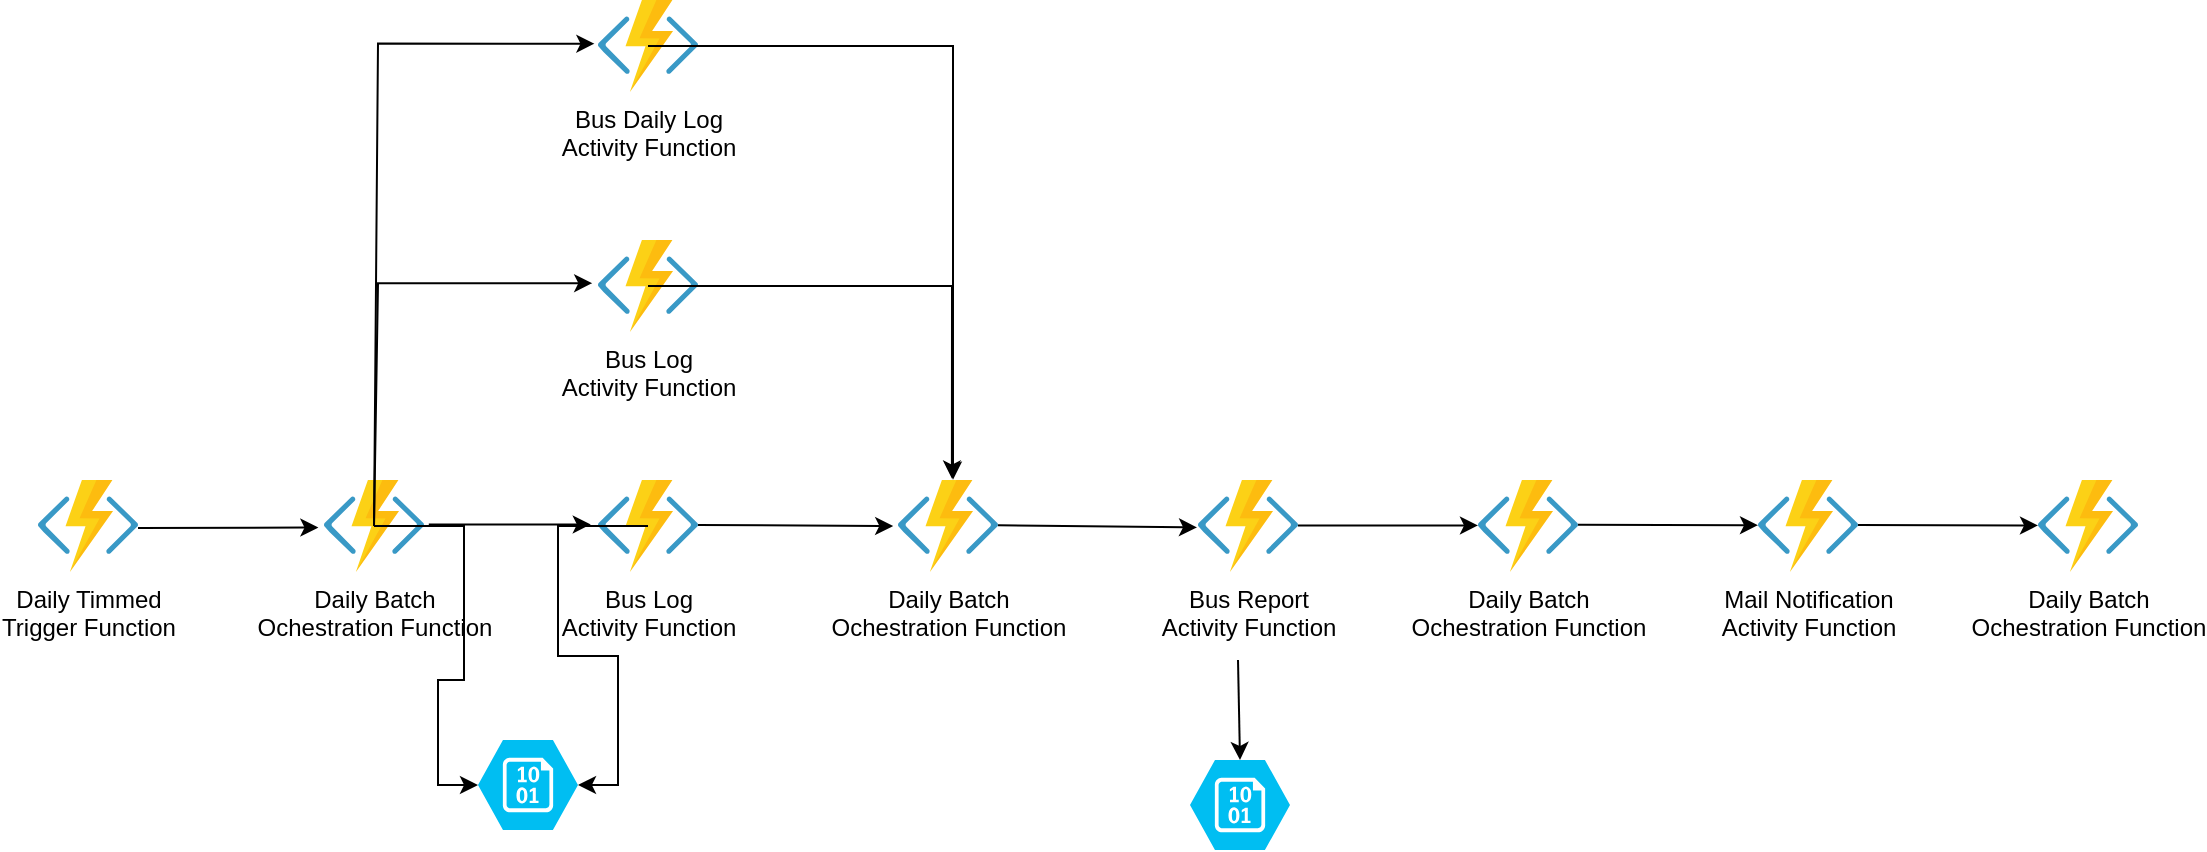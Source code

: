 <mxfile version="22.0.2" type="device">
  <diagram id="7gcUSTIZ7YSJ5vT40chW" name="Page-1">
    <mxGraphModel dx="987" dy="577" grid="1" gridSize="10" guides="1" tooltips="1" connect="1" arrows="1" fold="1" page="1" pageScale="1" pageWidth="1169" pageHeight="827" math="0" shadow="0">
      <root>
        <mxCell id="0" />
        <mxCell id="1" parent="0" />
        <mxCell id="SZY12_XKgGBlkoAp8IEY-8" value="Daily Timmed&lt;br&gt;Trigger Function" style="aspect=fixed;html=1;perimeter=none;align=center;shadow=0;dashed=0;image;fontSize=12;image=img/lib/mscae/Functions.svg;" parent="1" vertex="1">
          <mxGeometry x="100" y="330" width="50" height="46" as="geometry" />
        </mxCell>
        <mxCell id="GcBe7Na2tCdBNBVdZOrR-1" value="Daily Batch&lt;br&gt;Ochestration Function" style="aspect=fixed;html=1;perimeter=none;align=center;shadow=0;dashed=0;image;fontSize=12;image=img/lib/mscae/Functions.svg;" vertex="1" parent="1">
          <mxGeometry x="243" y="330" width="50" height="46" as="geometry" />
        </mxCell>
        <mxCell id="GcBe7Na2tCdBNBVdZOrR-6" value="Bus Daily Log &lt;br&gt;Activity Function" style="aspect=fixed;html=1;perimeter=none;align=center;shadow=0;dashed=0;image;fontSize=12;image=img/lib/mscae/Functions.svg;" vertex="1" parent="1">
          <mxGeometry x="380" y="90" width="50" height="46" as="geometry" />
        </mxCell>
        <mxCell id="GcBe7Na2tCdBNBVdZOrR-8" value="Bus Log &lt;br&gt;Activity Function" style="aspect=fixed;html=1;perimeter=none;align=center;shadow=0;dashed=0;image;fontSize=12;image=img/lib/mscae/Functions.svg;" vertex="1" parent="1">
          <mxGeometry x="380" y="210" width="50" height="46" as="geometry" />
        </mxCell>
        <mxCell id="GcBe7Na2tCdBNBVdZOrR-9" value="Bus Report&lt;br&gt;Activity Function" style="aspect=fixed;html=1;perimeter=none;align=center;shadow=0;dashed=0;image;fontSize=12;image=img/lib/mscae/Functions.svg;" vertex="1" parent="1">
          <mxGeometry x="680" y="330" width="50" height="46" as="geometry" />
        </mxCell>
        <mxCell id="GcBe7Na2tCdBNBVdZOrR-18" value="Mail Notification&lt;br&gt;Activity Function" style="aspect=fixed;html=1;perimeter=none;align=center;shadow=0;dashed=0;image;fontSize=12;image=img/lib/mscae/Functions.svg;" vertex="1" parent="1">
          <mxGeometry x="960" y="330" width="50" height="46" as="geometry" />
        </mxCell>
        <mxCell id="GcBe7Na2tCdBNBVdZOrR-19" value="Daily Batch&lt;br&gt;Ochestration Function" style="aspect=fixed;html=1;perimeter=none;align=center;shadow=0;dashed=0;image;fontSize=12;image=img/lib/mscae/Functions.svg;" vertex="1" parent="1">
          <mxGeometry x="530" y="330" width="50" height="46" as="geometry" />
        </mxCell>
        <mxCell id="GcBe7Na2tCdBNBVdZOrR-21" value="" style="endArrow=classic;html=1;rounded=0;entryX=-0.01;entryY=0.515;entryDx=0;entryDy=0;entryPerimeter=0;exitX=1.008;exitY=0.448;exitDx=0;exitDy=0;exitPerimeter=0;" edge="1" parent="1" target="GcBe7Na2tCdBNBVdZOrR-9">
          <mxGeometry width="50" height="50" relative="1" as="geometry">
            <mxPoint x="580" y="352.608" as="sourcePoint" />
            <mxPoint x="676.0" y="353.39" as="targetPoint" />
          </mxGeometry>
        </mxCell>
        <mxCell id="GcBe7Na2tCdBNBVdZOrR-22" value="" style="endArrow=classic;html=1;rounded=0;entryX=-0.056;entryY=0.517;entryDx=0;entryDy=0;entryPerimeter=0;" edge="1" parent="1" target="GcBe7Na2tCdBNBVdZOrR-1">
          <mxGeometry width="50" height="50" relative="1" as="geometry">
            <mxPoint x="150" y="354" as="sourcePoint" />
            <mxPoint x="246" y="352.5" as="targetPoint" />
          </mxGeometry>
        </mxCell>
        <mxCell id="GcBe7Na2tCdBNBVdZOrR-25" value="Daily Batch&lt;br&gt;Ochestration Function" style="aspect=fixed;html=1;perimeter=none;align=center;shadow=0;dashed=0;image;fontSize=12;image=img/lib/mscae/Functions.svg;" vertex="1" parent="1">
          <mxGeometry x="820" y="330" width="50" height="46" as="geometry" />
        </mxCell>
        <mxCell id="GcBe7Na2tCdBNBVdZOrR-26" value="" style="endArrow=classic;html=1;rounded=0;entryX=0;entryY=0.494;entryDx=0;entryDy=0;entryPerimeter=0;exitX=1.047;exitY=0.518;exitDx=0;exitDy=0;exitPerimeter=0;" edge="1" parent="1" target="GcBe7Na2tCdBNBVdZOrR-25">
          <mxGeometry width="50" height="50" relative="1" as="geometry">
            <mxPoint x="730.0" y="352.798" as="sourcePoint" />
            <mxPoint x="816.0" y="352.798" as="targetPoint" />
          </mxGeometry>
        </mxCell>
        <mxCell id="GcBe7Na2tCdBNBVdZOrR-27" value="" style="endArrow=classic;html=1;rounded=0;entryX=0;entryY=0.494;entryDx=0;entryDy=0;entryPerimeter=0;exitX=1.047;exitY=0.518;exitDx=0;exitDy=0;exitPerimeter=0;" edge="1" parent="1">
          <mxGeometry width="50" height="50" relative="1" as="geometry">
            <mxPoint x="870.0" y="352.408" as="sourcePoint" />
            <mxPoint x="960" y="352.61" as="targetPoint" />
          </mxGeometry>
        </mxCell>
        <mxCell id="GcBe7Na2tCdBNBVdZOrR-28" value="Bus Log &lt;br&gt;Activity Function" style="aspect=fixed;html=1;perimeter=none;align=center;shadow=0;dashed=0;image;fontSize=12;image=img/lib/mscae/Functions.svg;" vertex="1" parent="1">
          <mxGeometry x="380" y="330" width="50" height="46" as="geometry" />
        </mxCell>
        <mxCell id="GcBe7Na2tCdBNBVdZOrR-30" value="" style="endArrow=classic;html=1;rounded=0;exitX=1.048;exitY=0.483;exitDx=0;exitDy=0;exitPerimeter=0;entryX=-0.072;entryY=0.483;entryDx=0;entryDy=0;entryPerimeter=0;" edge="1" parent="1" source="GcBe7Na2tCdBNBVdZOrR-1" target="GcBe7Na2tCdBNBVdZOrR-28">
          <mxGeometry width="50" height="50" relative="1" as="geometry">
            <mxPoint x="450" y="380" as="sourcePoint" />
            <mxPoint x="500" y="330" as="targetPoint" />
          </mxGeometry>
        </mxCell>
        <mxCell id="GcBe7Na2tCdBNBVdZOrR-35" value="" style="endArrow=classic;html=1;rounded=0;exitX=1.048;exitY=0.483;exitDx=0;exitDy=0;exitPerimeter=0;entryX=-0.048;entryY=0.5;entryDx=0;entryDy=0;entryPerimeter=0;" edge="1" parent="1" target="GcBe7Na2tCdBNBVdZOrR-19">
          <mxGeometry width="50" height="50" relative="1" as="geometry">
            <mxPoint x="430" y="352.5" as="sourcePoint" />
            <mxPoint x="511" y="352.5" as="targetPoint" />
          </mxGeometry>
        </mxCell>
        <mxCell id="GcBe7Na2tCdBNBVdZOrR-37" style="edgeStyle=orthogonalEdgeStyle;rounded=0;orthogonalLoop=1;jettySize=auto;html=1;entryX=-0.036;entryY=0.475;entryDx=0;entryDy=0;entryPerimeter=0;" edge="1" parent="1" source="GcBe7Na2tCdBNBVdZOrR-1" target="GcBe7Na2tCdBNBVdZOrR-6">
          <mxGeometry relative="1" as="geometry">
            <Array as="points">
              <mxPoint x="270" y="112" />
            </Array>
          </mxGeometry>
        </mxCell>
        <mxCell id="GcBe7Na2tCdBNBVdZOrR-38" style="edgeStyle=orthogonalEdgeStyle;rounded=0;orthogonalLoop=1;jettySize=auto;html=1;entryX=-0.058;entryY=0.469;entryDx=0;entryDy=0;entryPerimeter=0;" edge="1" parent="1" source="GcBe7Na2tCdBNBVdZOrR-1" target="GcBe7Na2tCdBNBVdZOrR-8">
          <mxGeometry relative="1" as="geometry">
            <Array as="points">
              <mxPoint x="270" y="232" />
            </Array>
          </mxGeometry>
        </mxCell>
        <mxCell id="GcBe7Na2tCdBNBVdZOrR-39" style="edgeStyle=orthogonalEdgeStyle;rounded=0;orthogonalLoop=1;jettySize=auto;html=1;entryX=0.539;entryY=-0.016;entryDx=0;entryDy=0;entryPerimeter=0;" edge="1" parent="1" source="GcBe7Na2tCdBNBVdZOrR-8" target="GcBe7Na2tCdBNBVdZOrR-19">
          <mxGeometry relative="1" as="geometry" />
        </mxCell>
        <mxCell id="GcBe7Na2tCdBNBVdZOrR-40" style="edgeStyle=orthogonalEdgeStyle;rounded=0;orthogonalLoop=1;jettySize=auto;html=1;entryX=0.55;entryY=-0.004;entryDx=0;entryDy=0;entryPerimeter=0;" edge="1" parent="1" source="GcBe7Na2tCdBNBVdZOrR-6" target="GcBe7Na2tCdBNBVdZOrR-19">
          <mxGeometry relative="1" as="geometry" />
        </mxCell>
        <mxCell id="GcBe7Na2tCdBNBVdZOrR-41" value="" style="verticalLabelPosition=bottom;html=1;verticalAlign=top;align=center;strokeColor=none;fillColor=#00BEF2;shape=mxgraph.azure.storage_blob;" vertex="1" parent="1">
          <mxGeometry x="320" y="460" width="50" height="45" as="geometry" />
        </mxCell>
        <mxCell id="GcBe7Na2tCdBNBVdZOrR-42" style="edgeStyle=orthogonalEdgeStyle;rounded=0;orthogonalLoop=1;jettySize=auto;html=1;entryX=0;entryY=0.5;entryDx=0;entryDy=0;entryPerimeter=0;" edge="1" parent="1" source="GcBe7Na2tCdBNBVdZOrR-1" target="GcBe7Na2tCdBNBVdZOrR-41">
          <mxGeometry relative="1" as="geometry">
            <Array as="points">
              <mxPoint x="313" y="353" />
              <mxPoint x="313" y="430" />
              <mxPoint x="300" y="430" />
              <mxPoint x="300" y="483" />
            </Array>
          </mxGeometry>
        </mxCell>
        <mxCell id="GcBe7Na2tCdBNBVdZOrR-44" style="edgeStyle=orthogonalEdgeStyle;rounded=0;orthogonalLoop=1;jettySize=auto;html=1;entryX=1;entryY=0.5;entryDx=0;entryDy=0;entryPerimeter=0;" edge="1" parent="1" source="GcBe7Na2tCdBNBVdZOrR-28" target="GcBe7Na2tCdBNBVdZOrR-41">
          <mxGeometry relative="1" as="geometry" />
        </mxCell>
        <mxCell id="GcBe7Na2tCdBNBVdZOrR-45" value="" style="verticalLabelPosition=bottom;html=1;verticalAlign=top;align=center;strokeColor=none;fillColor=#00BEF2;shape=mxgraph.azure.storage_blob;" vertex="1" parent="1">
          <mxGeometry x="676" y="470" width="50" height="45" as="geometry" />
        </mxCell>
        <mxCell id="GcBe7Na2tCdBNBVdZOrR-46" value="" style="endArrow=classic;html=1;rounded=0;entryX=0.5;entryY=0;entryDx=0;entryDy=0;entryPerimeter=0;" edge="1" parent="1" target="GcBe7Na2tCdBNBVdZOrR-45">
          <mxGeometry width="50" height="50" relative="1" as="geometry">
            <mxPoint x="700" y="420" as="sourcePoint" />
            <mxPoint x="440" y="440" as="targetPoint" />
          </mxGeometry>
        </mxCell>
        <mxCell id="GcBe7Na2tCdBNBVdZOrR-47" value="Daily Batch&lt;br&gt;Ochestration Function" style="aspect=fixed;html=1;perimeter=none;align=center;shadow=0;dashed=0;image;fontSize=12;image=img/lib/mscae/Functions.svg;" vertex="1" parent="1">
          <mxGeometry x="1100" y="330" width="50" height="46" as="geometry" />
        </mxCell>
        <mxCell id="GcBe7Na2tCdBNBVdZOrR-48" value="" style="endArrow=classic;html=1;rounded=0;entryX=0;entryY=0.494;entryDx=0;entryDy=0;entryPerimeter=0;exitX=1.047;exitY=0.518;exitDx=0;exitDy=0;exitPerimeter=0;" edge="1" parent="1">
          <mxGeometry width="50" height="50" relative="1" as="geometry">
            <mxPoint x="1010.0" y="352.528" as="sourcePoint" />
            <mxPoint x="1100" y="352.73" as="targetPoint" />
          </mxGeometry>
        </mxCell>
      </root>
    </mxGraphModel>
  </diagram>
</mxfile>
